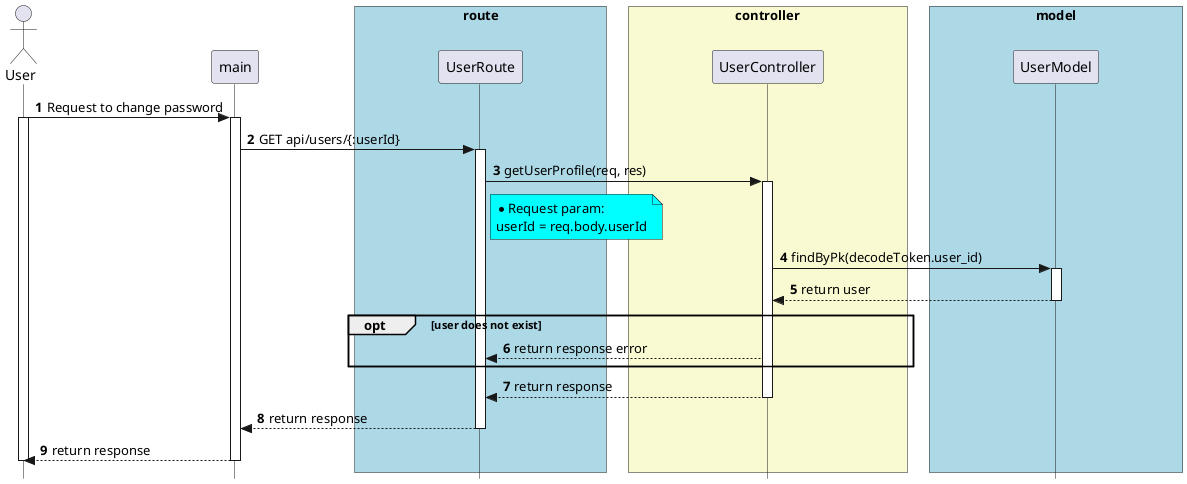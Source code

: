 @startuml


skinparam style strictuml

skinparam lifelineStrategy solid

skinparam ParticipantPadding 80

skinparam BoxPadding 10

autonumber

actor User as User


participant main as main


box "route" #lightBlue

participant UserRoute as UserRoute

end box


box "controller" #LightGoldenRodYellow
participant UserController as UserController

end box


box "model" #lightBlue
participant UserModel as UserModel

end box


User -> main: Request to change password
activate User
activate main

main -> UserRoute: GET api/users/{:userId}
activate UserRoute


UserRoute -> UserController: getUserProfile(req, res)
activate UserController

note right of UserRoute #Aqua
* Request param:
userId = req.body.userId
end note


UserController -> UserModel: findByPk(decodeToken.user_id)

activate  UserModel

UserModel --> UserController: return user

deactivate UserModel

opt user does not exist
  UserController --> UserRoute: return response error
end



UserController --> UserRoute: return response

deactivate UserController

UserRoute --> main: return response

deactivate UserRoute

main --> User: return response

deactivate main
deactivate User


@enduml


